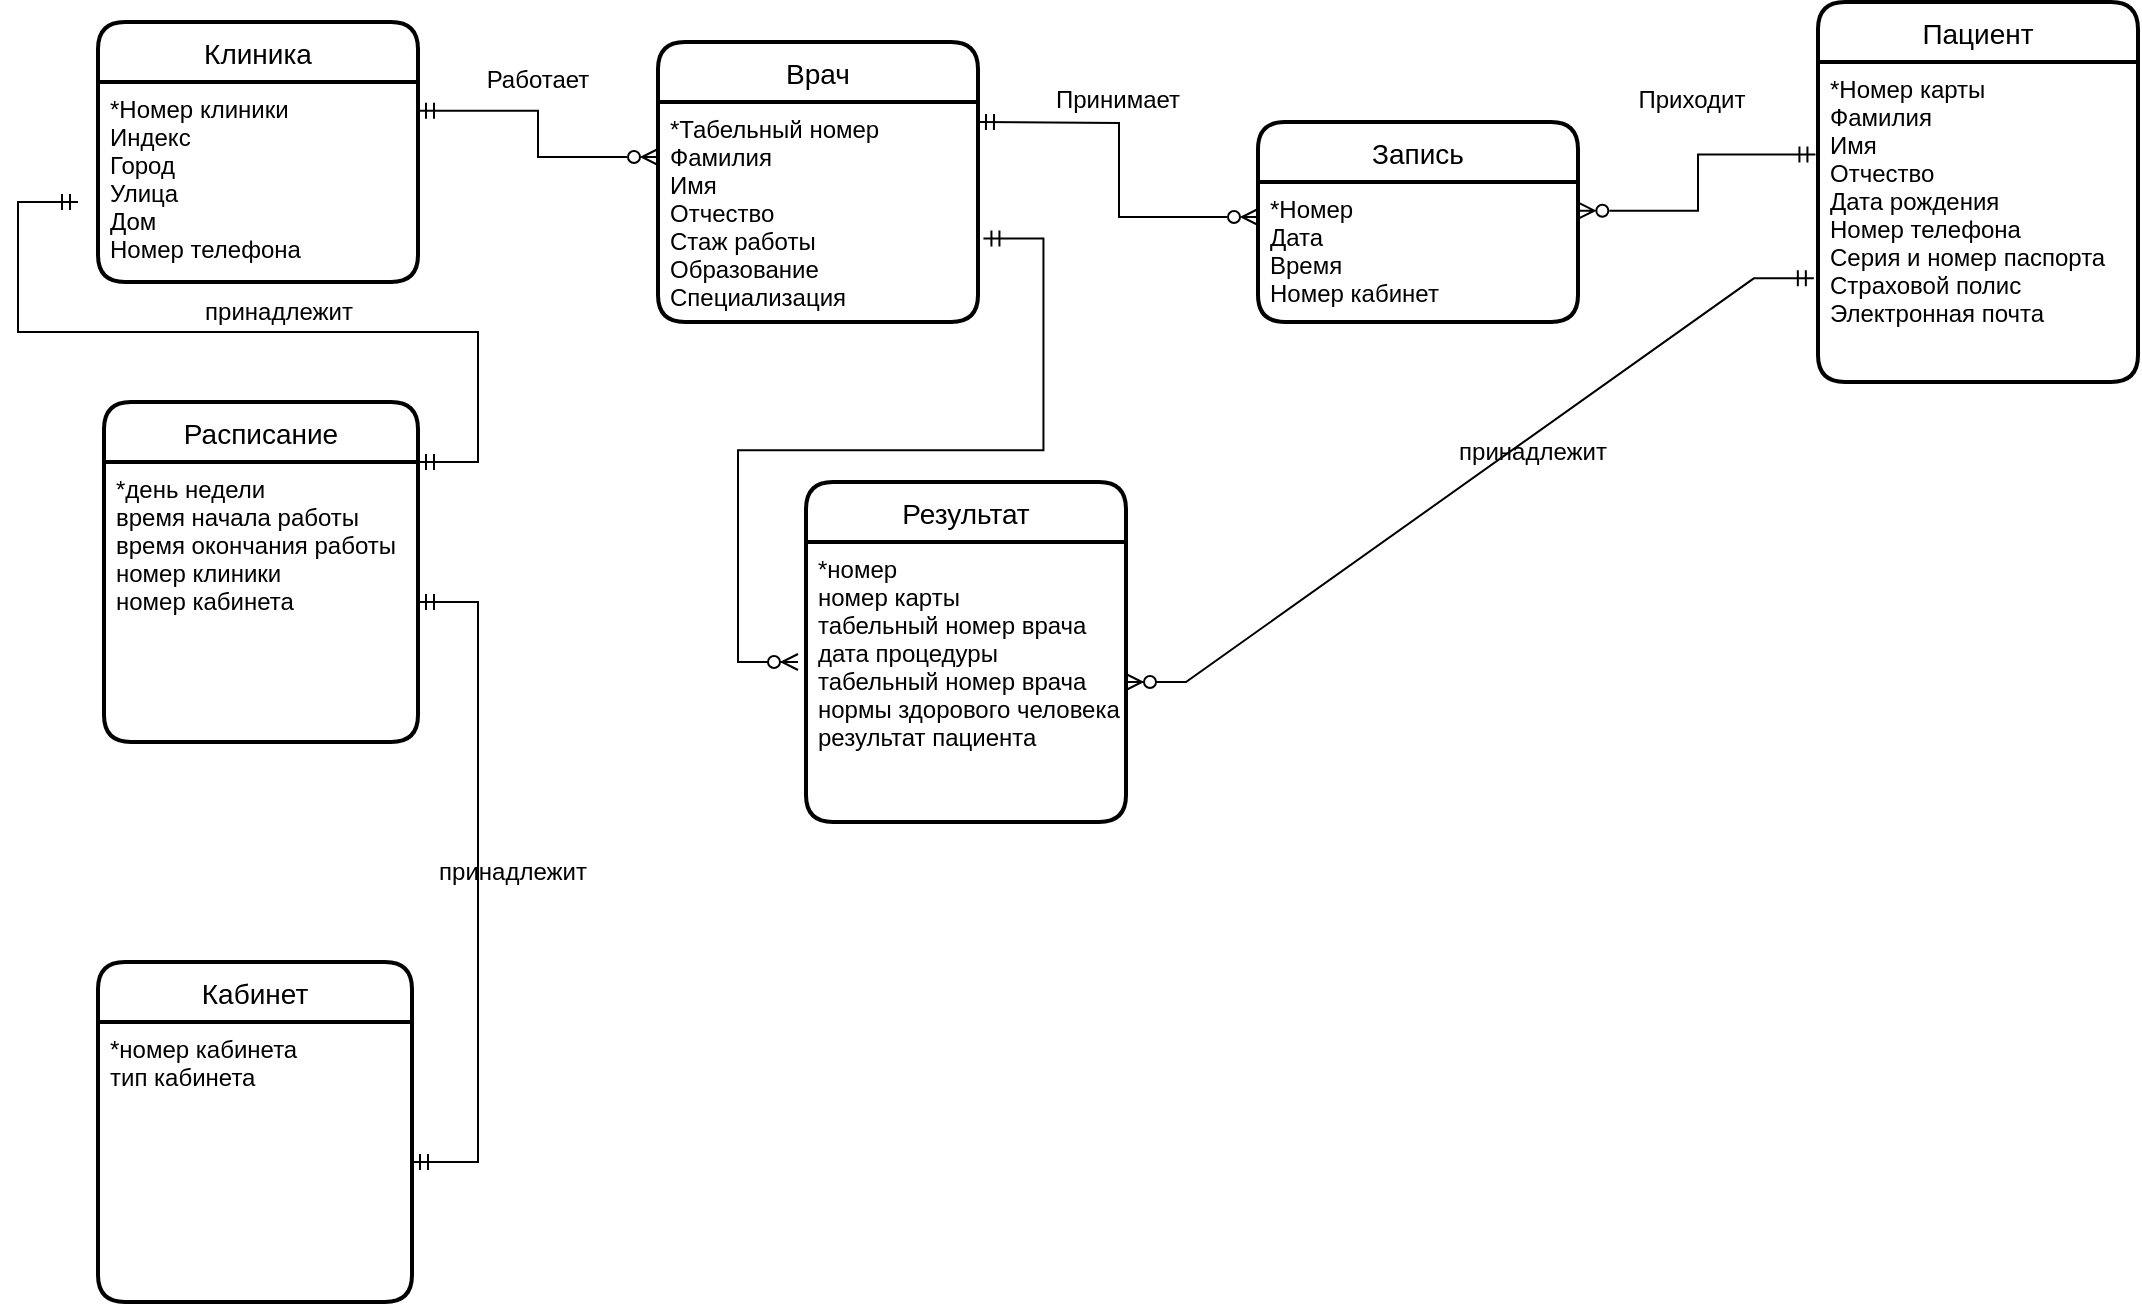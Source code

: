 <mxfile version="21.3.2" type="device">
  <diagram id="xrxMtvPM4jD022jB3djA" name="ER модель">
    <mxGraphModel dx="1615" dy="845" grid="1" gridSize="10" guides="1" tooltips="1" connect="1" arrows="1" fold="1" page="1" pageScale="1" pageWidth="827" pageHeight="1169" math="0" shadow="0">
      <root>
        <mxCell id="0" />
        <mxCell id="1" parent="0" />
        <mxCell id="iiYwfUWWMAuivROCwT6N-1" style="edgeStyle=orthogonalEdgeStyle;rounded=0;orthogonalLoop=1;jettySize=auto;html=1;entryX=0;entryY=0.25;entryDx=0;entryDy=0;fontSize=11;startArrow=ERmandOne;startFill=0;endArrow=ERzeroToMany;endFill=0;exitX=1;exitY=0.144;exitDx=0;exitDy=0;exitPerimeter=0;" parent="1" source="iiYwfUWWMAuivROCwT6N-3" target="iiYwfUWWMAuivROCwT6N-5" edge="1">
          <mxGeometry relative="1" as="geometry" />
        </mxCell>
        <mxCell id="iiYwfUWWMAuivROCwT6N-2" value="Клиника" style="swimlane;childLayout=stackLayout;horizontal=1;startSize=30;horizontalStack=0;rounded=1;fontSize=14;fontStyle=0;strokeWidth=2;resizeParent=0;resizeLast=1;shadow=0;dashed=0;align=center;" parent="1" vertex="1">
          <mxGeometry x="60" y="40" width="160" height="130" as="geometry" />
        </mxCell>
        <mxCell id="iiYwfUWWMAuivROCwT6N-3" value="*Номер клиники&#xa;Индекс&#xa;Город&#xa;Улица&#xa;Дом&#xa;Номер телефона" style="align=left;strokeColor=none;fillColor=none;spacingLeft=4;fontSize=12;verticalAlign=top;resizable=0;rotatable=0;part=1;" parent="iiYwfUWWMAuivROCwT6N-2" vertex="1">
          <mxGeometry y="30" width="160" height="100" as="geometry" />
        </mxCell>
        <mxCell id="hWpqF_BLJY4iKwspj8iQ-27" value="" style="edgeStyle=entityRelationEdgeStyle;fontSize=12;html=1;endArrow=ERmandOne;startArrow=ERmandOne;rounded=0;exitX=1;exitY=0;exitDx=0;exitDy=0;" edge="1" parent="iiYwfUWWMAuivROCwT6N-2" source="hWpqF_BLJY4iKwspj8iQ-24">
          <mxGeometry width="100" height="100" relative="1" as="geometry">
            <mxPoint x="117" y="410" as="sourcePoint" />
            <mxPoint x="-10" y="90" as="targetPoint" />
          </mxGeometry>
        </mxCell>
        <mxCell id="iiYwfUWWMAuivROCwT6N-4" value="Врач" style="swimlane;childLayout=stackLayout;horizontal=1;startSize=30;horizontalStack=0;rounded=1;fontSize=14;fontStyle=0;strokeWidth=2;resizeParent=0;resizeLast=1;shadow=0;dashed=0;align=center;" parent="1" vertex="1">
          <mxGeometry x="340" y="50" width="160" height="140" as="geometry" />
        </mxCell>
        <mxCell id="iiYwfUWWMAuivROCwT6N-5" value="*Табельный номер&#xa;Фамилия&#xa;Имя&#xa;Отчество &#xa;Стаж работы&#xa;Образование&#xa;Специализация" style="align=left;strokeColor=none;fillColor=none;spacingLeft=4;fontSize=12;verticalAlign=top;resizable=0;rotatable=0;part=1;" parent="iiYwfUWWMAuivROCwT6N-4" vertex="1">
          <mxGeometry y="30" width="160" height="110" as="geometry" />
        </mxCell>
        <mxCell id="iiYwfUWWMAuivROCwT6N-6" value="Пациент" style="swimlane;childLayout=stackLayout;horizontal=1;startSize=30;horizontalStack=0;rounded=1;fontSize=14;fontStyle=0;strokeWidth=2;resizeParent=0;resizeLast=1;shadow=0;dashed=0;align=center;" parent="1" vertex="1">
          <mxGeometry x="920" y="30" width="160" height="190" as="geometry" />
        </mxCell>
        <mxCell id="iiYwfUWWMAuivROCwT6N-7" value="*Номер карты&#xa;Фамилия&#xa;Имя &#xa;Отчество&#xa;Дата рождения&#xa;Номер телефона&#xa;Серия и номер паспорта&#xa;Страховой полис&#xa;Электронная почта&#xa;&#xa;" style="align=left;strokeColor=none;fillColor=none;spacingLeft=4;fontSize=12;verticalAlign=top;resizable=0;rotatable=0;part=1;" parent="iiYwfUWWMAuivROCwT6N-6" vertex="1">
          <mxGeometry y="30" width="160" height="160" as="geometry" />
        </mxCell>
        <mxCell id="iiYwfUWWMAuivROCwT6N-8" value="Запись" style="swimlane;childLayout=stackLayout;horizontal=1;startSize=30;horizontalStack=0;rounded=1;fontSize=14;fontStyle=0;strokeWidth=2;resizeParent=0;resizeLast=1;shadow=0;dashed=0;align=center;" parent="1" vertex="1">
          <mxGeometry x="640" y="90" width="160" height="100" as="geometry" />
        </mxCell>
        <mxCell id="iiYwfUWWMAuivROCwT6N-9" value="*Номер&#xa;Дата&#xa;Время&#xa;Номер кабинет" style="align=left;strokeColor=none;fillColor=none;spacingLeft=4;fontSize=12;verticalAlign=top;resizable=0;rotatable=0;part=1;" parent="iiYwfUWWMAuivROCwT6N-8" vertex="1">
          <mxGeometry y="30" width="160" height="70" as="geometry" />
        </mxCell>
        <mxCell id="iiYwfUWWMAuivROCwT6N-10" style="edgeStyle=orthogonalEdgeStyle;rounded=0;orthogonalLoop=1;jettySize=auto;html=1;entryX=1.001;entryY=0.205;entryDx=0;entryDy=0;fontSize=11;startArrow=ERmandOne;startFill=0;endArrow=ERzeroToMany;endFill=0;exitX=-0.008;exitY=0.289;exitDx=0;exitDy=0;entryPerimeter=0;exitPerimeter=0;" parent="1" source="iiYwfUWWMAuivROCwT6N-7" target="iiYwfUWWMAuivROCwT6N-9" edge="1">
          <mxGeometry relative="1" as="geometry" />
        </mxCell>
        <mxCell id="iiYwfUWWMAuivROCwT6N-11" style="edgeStyle=orthogonalEdgeStyle;rounded=0;orthogonalLoop=1;jettySize=auto;html=1;entryX=0;entryY=0.25;entryDx=0;entryDy=0;fontSize=11;startArrow=ERmandOne;startFill=0;endArrow=ERzeroToMany;endFill=0;" parent="1" target="iiYwfUWWMAuivROCwT6N-9" edge="1">
          <mxGeometry relative="1" as="geometry">
            <mxPoint x="500" y="90" as="sourcePoint" />
          </mxGeometry>
        </mxCell>
        <mxCell id="iiYwfUWWMAuivROCwT6N-12" value="&lt;font style=&quot;font-size: 12px;&quot;&gt;Работает&lt;/font&gt;" style="text;html=1;strokeColor=none;fillColor=none;align=center;verticalAlign=middle;whiteSpace=wrap;rounded=0;fontSize=20;" parent="1" vertex="1">
          <mxGeometry x="250" y="50" width="60" height="30" as="geometry" />
        </mxCell>
        <mxCell id="iiYwfUWWMAuivROCwT6N-13" value="&lt;font style=&quot;font-size: 12px;&quot;&gt;Принимает&lt;/font&gt;" style="text;html=1;strokeColor=none;fillColor=none;align=center;verticalAlign=middle;whiteSpace=wrap;rounded=0;fontSize=20;" parent="1" vertex="1">
          <mxGeometry x="540" y="60" width="60" height="30" as="geometry" />
        </mxCell>
        <mxCell id="iiYwfUWWMAuivROCwT6N-14" value="&lt;font style=&quot;font-size: 12px;&quot;&gt;Приходит&lt;/font&gt;" style="text;html=1;strokeColor=none;fillColor=none;align=center;verticalAlign=middle;whiteSpace=wrap;rounded=0;fontSize=20;" parent="1" vertex="1">
          <mxGeometry x="827" y="60" width="60" height="30" as="geometry" />
        </mxCell>
        <mxCell id="hWpqF_BLJY4iKwspj8iQ-9" value="Результат" style="swimlane;childLayout=stackLayout;horizontal=1;startSize=30;horizontalStack=0;rounded=1;fontSize=14;fontStyle=0;strokeWidth=2;resizeParent=0;resizeLast=1;shadow=0;dashed=0;align=center;" vertex="1" parent="1">
          <mxGeometry x="414" y="270" width="160" height="170" as="geometry" />
        </mxCell>
        <mxCell id="hWpqF_BLJY4iKwspj8iQ-10" value="*номер&#xa;номер карты&#xa;табельный номер врача&#xa;дата процедуры&#xa;табельный номер врача&#xa;нормы здорового человека&#xa;результат пациента&#xa;" style="align=left;strokeColor=none;fillColor=none;spacingLeft=4;fontSize=12;verticalAlign=top;resizable=0;rotatable=0;part=1;" vertex="1" parent="hWpqF_BLJY4iKwspj8iQ-9">
          <mxGeometry y="30" width="160" height="140" as="geometry" />
        </mxCell>
        <mxCell id="hWpqF_BLJY4iKwspj8iQ-13" value="" style="edgeStyle=entityRelationEdgeStyle;fontSize=12;html=1;endArrow=ERzeroToMany;startArrow=ERmandOne;rounded=0;exitX=-0.013;exitY=0.676;exitDx=0;exitDy=0;exitPerimeter=0;entryX=1;entryY=0.5;entryDx=0;entryDy=0;" edge="1" parent="1" source="iiYwfUWWMAuivROCwT6N-7" target="hWpqF_BLJY4iKwspj8iQ-10">
          <mxGeometry width="100" height="100" relative="1" as="geometry">
            <mxPoint x="650" y="340" as="sourcePoint" />
            <mxPoint x="827" y="380" as="targetPoint" />
          </mxGeometry>
        </mxCell>
        <mxCell id="hWpqF_BLJY4iKwspj8iQ-16" value="" style="edgeStyle=entityRelationEdgeStyle;fontSize=12;html=1;endArrow=ERzeroToMany;startArrow=ERmandOne;rounded=0;exitX=1.017;exitY=0.62;exitDx=0;exitDy=0;exitPerimeter=0;" edge="1" parent="1" source="iiYwfUWWMAuivROCwT6N-5">
          <mxGeometry width="100" height="100" relative="1" as="geometry">
            <mxPoint x="310" y="290" as="sourcePoint" />
            <mxPoint x="410" y="360" as="targetPoint" />
          </mxGeometry>
        </mxCell>
        <mxCell id="hWpqF_BLJY4iKwspj8iQ-17" value="принадлежит" style="text;html=1;align=center;verticalAlign=middle;resizable=0;points=[];autosize=1;strokeColor=none;fillColor=none;" vertex="1" parent="1">
          <mxGeometry x="727" y="240" width="100" height="30" as="geometry" />
        </mxCell>
        <mxCell id="hWpqF_BLJY4iKwspj8iQ-21" value="Кабинет" style="swimlane;childLayout=stackLayout;horizontal=1;startSize=30;horizontalStack=0;rounded=1;fontSize=14;fontStyle=0;strokeWidth=2;resizeParent=0;resizeLast=1;shadow=0;dashed=0;align=center;" vertex="1" parent="1">
          <mxGeometry x="60" y="510" width="157" height="170" as="geometry" />
        </mxCell>
        <mxCell id="hWpqF_BLJY4iKwspj8iQ-22" value="*номер кабинета&#xa;тип кабинета" style="align=left;strokeColor=none;fillColor=none;spacingLeft=4;fontSize=12;verticalAlign=top;resizable=0;rotatable=0;part=1;" vertex="1" parent="hWpqF_BLJY4iKwspj8iQ-21">
          <mxGeometry y="30" width="157" height="140" as="geometry" />
        </mxCell>
        <mxCell id="hWpqF_BLJY4iKwspj8iQ-23" value="Расписание" style="swimlane;childLayout=stackLayout;horizontal=1;startSize=30;horizontalStack=0;rounded=1;fontSize=14;fontStyle=0;strokeWidth=2;resizeParent=0;resizeLast=1;shadow=0;dashed=0;align=center;" vertex="1" parent="1">
          <mxGeometry x="63" y="230" width="157" height="170" as="geometry" />
        </mxCell>
        <mxCell id="hWpqF_BLJY4iKwspj8iQ-24" value="*день недели&#xa;время начала работы&#xa;время окончания работы&#xa;номер клиники&#xa;номер кабинета" style="align=left;strokeColor=none;fillColor=none;spacingLeft=4;fontSize=12;verticalAlign=top;resizable=0;rotatable=0;part=1;" vertex="1" parent="hWpqF_BLJY4iKwspj8iQ-23">
          <mxGeometry y="30" width="157" height="140" as="geometry" />
        </mxCell>
        <mxCell id="hWpqF_BLJY4iKwspj8iQ-26" value="" style="edgeStyle=entityRelationEdgeStyle;fontSize=12;html=1;endArrow=ERmandOne;startArrow=ERmandOne;rounded=0;exitX=1;exitY=0.5;exitDx=0;exitDy=0;" edge="1" parent="1" source="hWpqF_BLJY4iKwspj8iQ-22" target="hWpqF_BLJY4iKwspj8iQ-24">
          <mxGeometry width="100" height="100" relative="1" as="geometry">
            <mxPoint x="230" y="610" as="sourcePoint" />
            <mxPoint x="220" y="330" as="targetPoint" />
          </mxGeometry>
        </mxCell>
        <mxCell id="hWpqF_BLJY4iKwspj8iQ-28" value="принадлежит" style="text;html=1;align=center;verticalAlign=middle;resizable=0;points=[];autosize=1;strokeColor=none;fillColor=none;" vertex="1" parent="1">
          <mxGeometry x="100" y="170" width="100" height="30" as="geometry" />
        </mxCell>
        <mxCell id="hWpqF_BLJY4iKwspj8iQ-29" style="edgeStyle=orthogonalEdgeStyle;rounded=0;orthogonalLoop=1;jettySize=auto;html=1;exitX=1;exitY=0.5;exitDx=0;exitDy=0;" edge="1" parent="1" source="hWpqF_BLJY4iKwspj8iQ-24">
          <mxGeometry relative="1" as="geometry">
            <mxPoint x="220" y="330" as="targetPoint" />
          </mxGeometry>
        </mxCell>
        <mxCell id="hWpqF_BLJY4iKwspj8iQ-30" value="принадлежит" style="text;html=1;align=center;verticalAlign=middle;resizable=0;points=[];autosize=1;strokeColor=none;fillColor=none;" vertex="1" parent="1">
          <mxGeometry x="217" y="450" width="100" height="30" as="geometry" />
        </mxCell>
      </root>
    </mxGraphModel>
  </diagram>
</mxfile>
